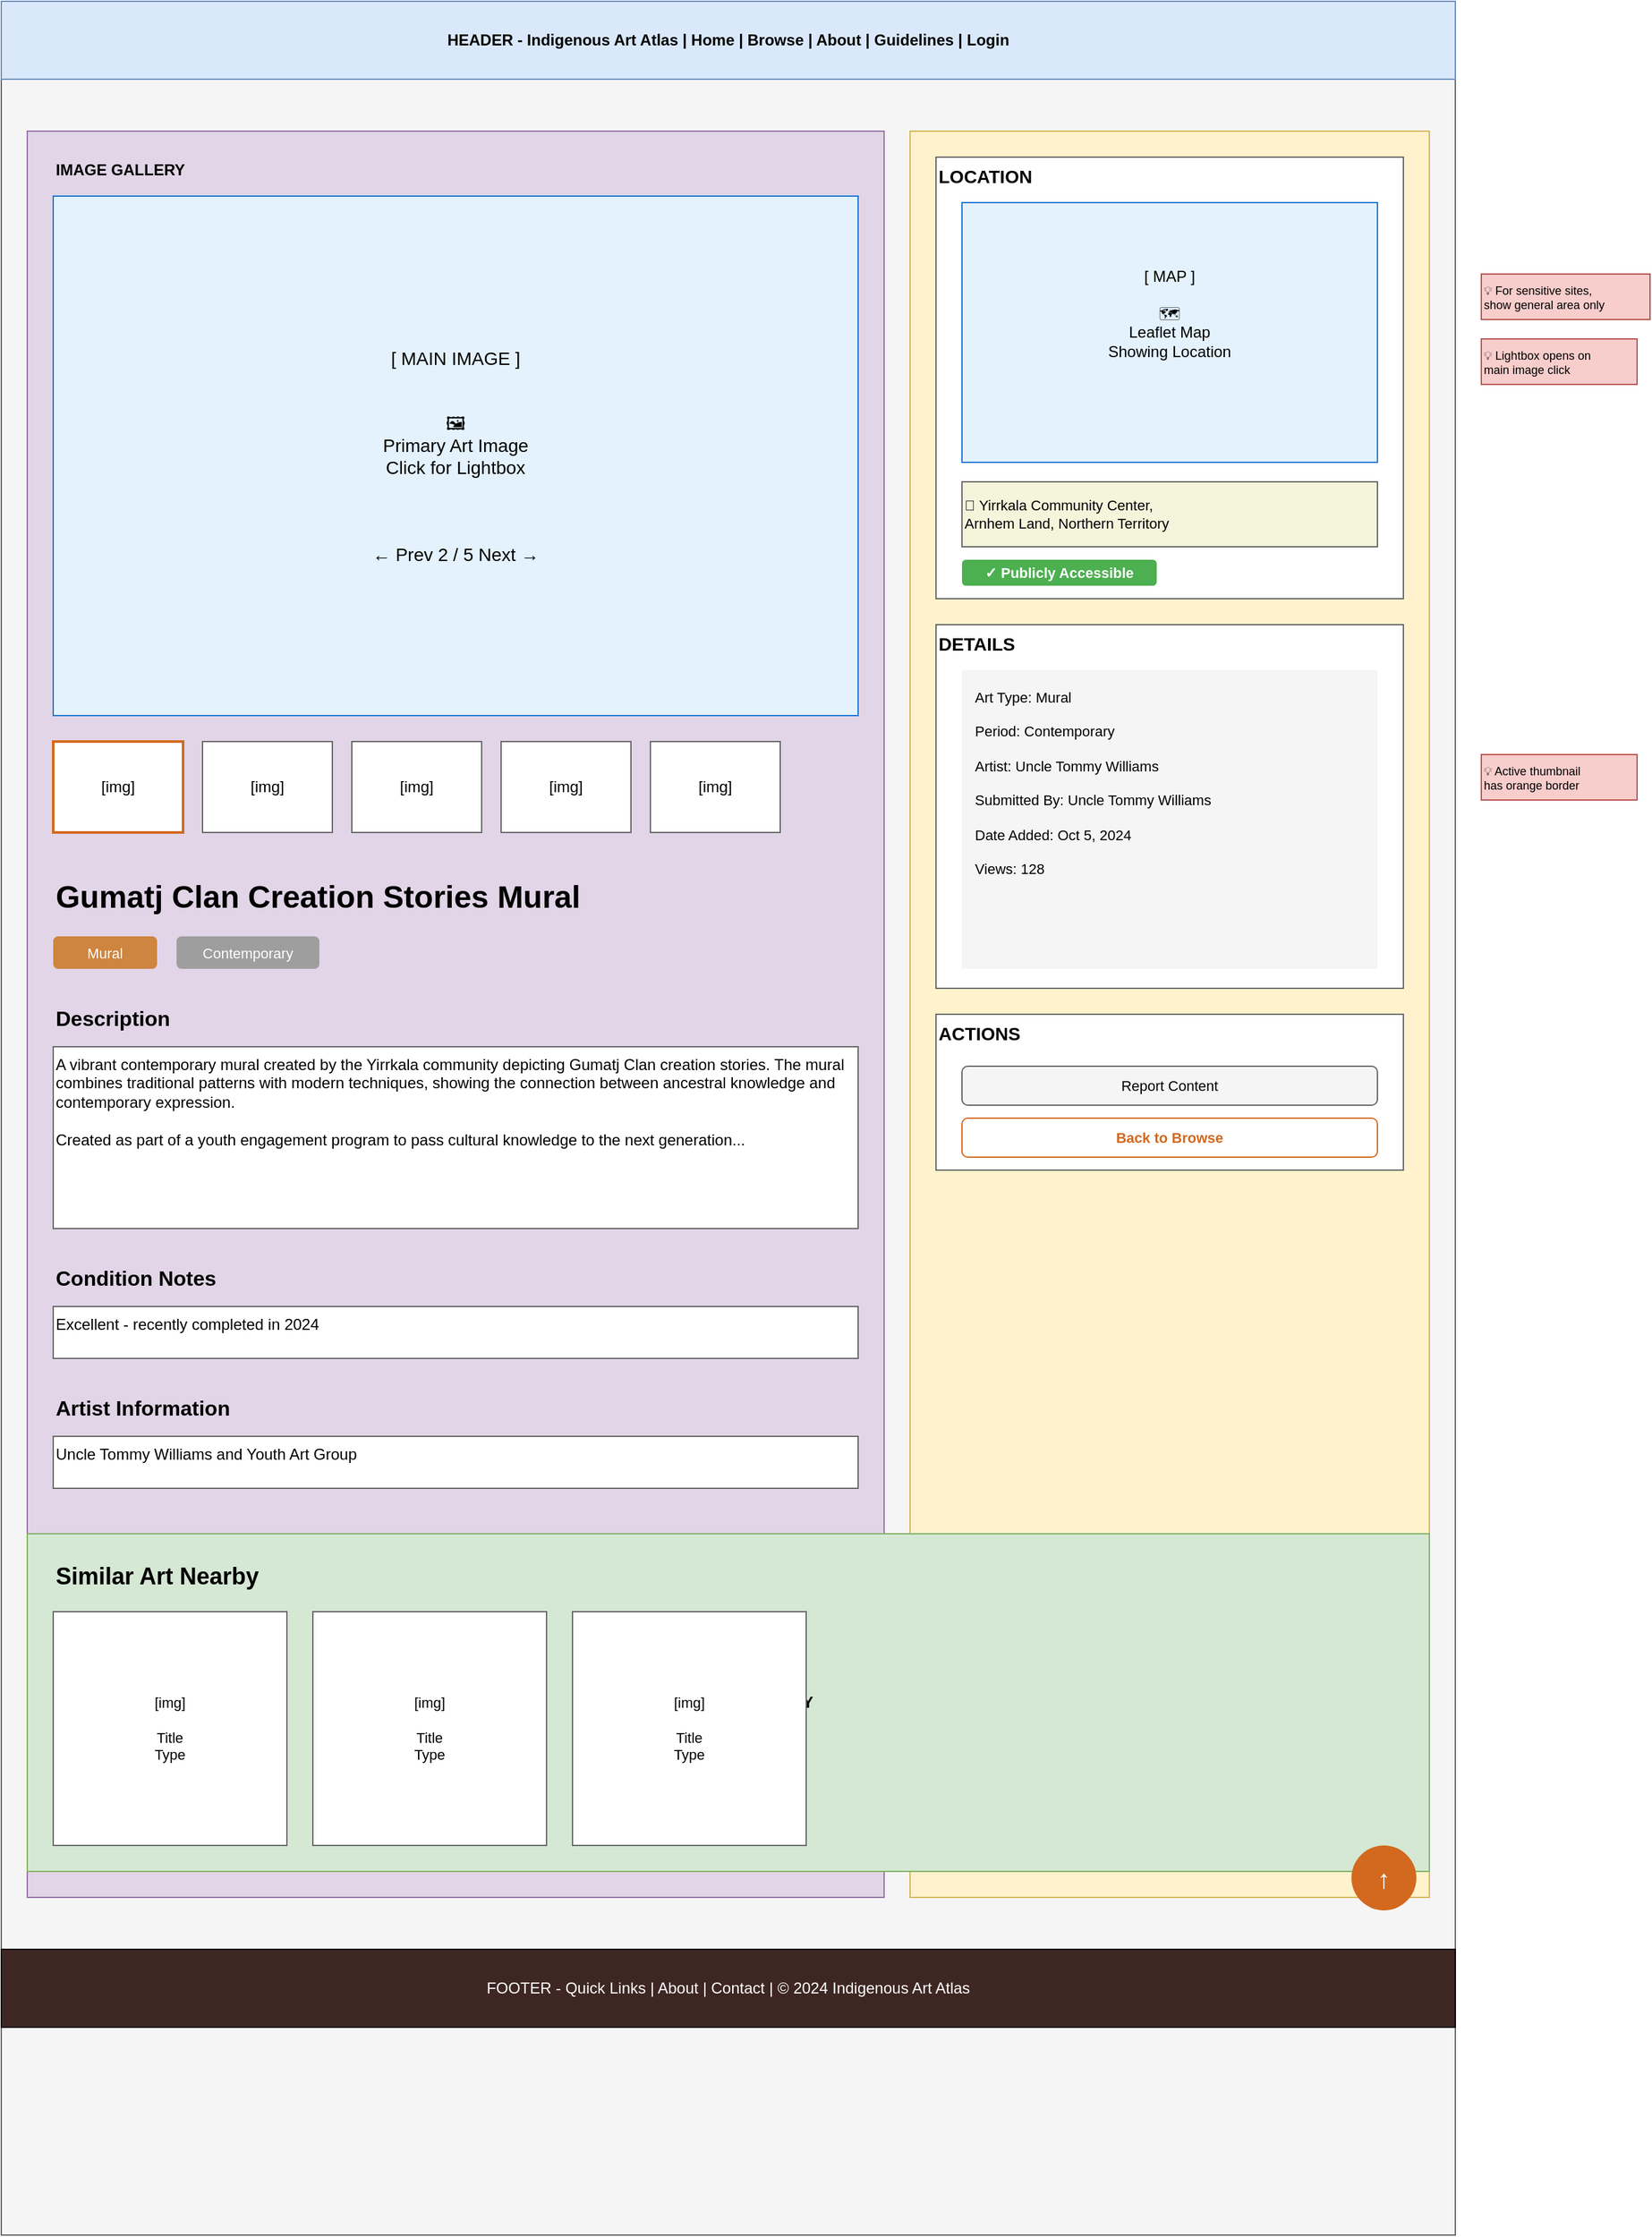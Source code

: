 <?xml version="1.0" encoding="UTF-8"?>
<mxfile>
  <diagram name="Art Detail Page Wireframe" id="art-detail">
    <mxGraphModel dx="1434" dy="844" grid="1" gridSize="10" guides="1" tooltips="1" connect="1" arrows="1" fold="1" page="1" pageScale="1" pageWidth="1200" pageHeight="1800" math="0" shadow="0">
      <root>
        <mxCell id="0" />
        <mxCell id="1" parent="0" />

        <!-- Browser Window -->
        <mxCell id="browser" value="" style="rounded=0;whiteSpace=wrap;html=1;fillColor=#f5f5f5;strokeColor=#666666;" vertex="1" parent="1">
          <mxGeometry x="40" y="40" width="1120" height="1720" as="geometry" />
        </mxCell>

        <!-- Header -->
        <mxCell id="header" value="HEADER - Indigenous Art Atlas | Home | Browse | About | Guidelines | Login" style="rounded=0;whiteSpace=wrap;html=1;fillColor=#dae8fc;strokeColor=#6c8ebf;fontStyle=1" vertex="1" parent="1">
          <mxGeometry x="40" y="40" width="1120" height="60" as="geometry" />
        </mxCell>

        <!-- Main Layout Container -->
        <mxCell id="main-container" value="" style="rounded=0;whiteSpace=wrap;html=1;fillColor=none;strokeColor=none;" vertex="1" parent="1">
          <mxGeometry x="40" y="120" width="1120" height="1400" as="geometry" />
        </mxCell>

        <!-- Left Column (60%) -->
        <mxCell id="left-column" value="" style="rounded=0;whiteSpace=wrap;html=1;fillColor=#e1d5e7;strokeColor=#9673a6;align=left;verticalAlign=top;" vertex="1" parent="1">
          <mxGeometry x="60" y="140" width="660" height="1360" as="geometry" />
        </mxCell>

        <!-- Image Gallery -->
        <mxCell id="gallery-title" value="IMAGE GALLERY" style="text;html=1;strokeColor=none;fillColor=none;align=left;verticalAlign=middle;whiteSpace=wrap;rounded=0;fontSize=12;fontStyle=1" vertex="1" parent="1">
          <mxGeometry x="80" y="160" width="120" height="20" as="geometry" />
        </mxCell>

        <!-- Main Image -->
        <mxCell id="main-image" value="[ MAIN IMAGE ]&#xa;&#xa;&#xa;🖼️&#xa;Primary Art Image&#xa;Click for Lightbox&#xa;&#xa;&#xa;&#xa;← Prev          2 / 5          Next →" style="rounded=0;whiteSpace=wrap;html=1;fillColor=#e3f2fd;strokeColor=#1976d2;align=center;fontSize=14;" vertex="1" parent="1">
          <mxGeometry x="80" y="190" width="620" height="400" as="geometry" />
        </mxCell>

        <!-- Thumbnail Strip -->
        <mxCell id="thumb1" value="[img]" style="rounded=0;whiteSpace=wrap;html=1;fillColor=#ffffff;strokeColor=#d2691e;strokeWidth=2;" vertex="1" parent="1">
          <mxGeometry x="80" y="610" width="100" height="70" as="geometry" />
        </mxCell>

        <mxCell id="thumb2" value="[img]" style="rounded=0;whiteSpace=wrap;html=1;fillColor=#ffffff;strokeColor=#666666;" vertex="1" parent="1">
          <mxGeometry x="195" y="610" width="100" height="70" as="geometry" />
        </mxCell>

        <mxCell id="thumb3" value="[img]" style="rounded=0;whiteSpace=wrap;html=1;fillColor=#ffffff;strokeColor=#666666;" vertex="1" parent="1">
          <mxGeometry x="310" y="610" width="100" height="70" as="geometry" />
        </mxCell>

        <mxCell id="thumb4" value="[img]" style="rounded=0;whiteSpace=wrap;html=1;fillColor=#ffffff;strokeColor=#666666;" vertex="1" parent="1">
          <mxGeometry x="425" y="610" width="100" height="70" as="geometry" />
        </mxCell>

        <mxCell id="thumb5" value="[img]" style="rounded=0;whiteSpace=wrap;html=1;fillColor=#ffffff;strokeColor=#666666;" vertex="1" parent="1">
          <mxGeometry x="540" y="610" width="100" height="70" as="geometry" />
        </mxCell>

        <!-- Art Title & Info -->
        <mxCell id="art-title" value="Gumatj Clan Creation Stories Mural" style="text;html=1;strokeColor=none;fillColor=none;align=left;verticalAlign=middle;whiteSpace=wrap;rounded=0;fontSize=24;fontStyle=1" vertex="1" parent="1">
          <mxGeometry x="80" y="710" width="620" height="40" as="geometry" />
        </mxCell>

        <!-- Badges -->
        <mxCell id="badge1" value="Mural" style="rounded=1;whiteSpace=wrap;html=1;fillColor=#cd853f;strokeColor=none;fontColor=#ffffff;fontSize=11;" vertex="1" parent="1">
          <mxGeometry x="80" y="760" width="80" height="25" as="geometry" />
        </mxCell>

        <mxCell id="badge2" value="Contemporary" style="rounded=1;whiteSpace=wrap;html=1;fillColor=#9e9e9e;strokeColor=none;fontColor=#ffffff;fontSize=11;" vertex="1" parent="1">
          <mxGeometry x="175" y="760" width="110" height="25" as="geometry" />
        </mxCell>

        <!-- Description Section -->
        <mxCell id="desc-heading" value="Description" style="text;html=1;strokeColor=none;fillColor=none;align=left;verticalAlign=middle;whiteSpace=wrap;rounded=0;fontSize=16;fontStyle=1" vertex="1" parent="1">
          <mxGeometry x="80" y="810" width="620" height="25" as="geometry" />
        </mxCell>

        <mxCell id="description" value="A vibrant contemporary mural created by the Yirrkala community depicting Gumatj Clan creation stories. The mural combines traditional patterns with modern techniques, showing the connection between ancestral knowledge and contemporary expression.&#xa;&#xa;Created as part of a youth engagement program to pass cultural knowledge to the next generation..." style="rounded=0;whiteSpace=wrap;html=1;fillColor=#ffffff;strokeColor=#666666;align=left;verticalAlign=top;fontSize=12;" vertex="1" parent="1">
          <mxGeometry x="80" y="845" width="620" height="140" as="geometry" />
        </mxCell>

        <!-- Condition Section -->
        <mxCell id="cond-heading" value="Condition Notes" style="text;html=1;strokeColor=none;fillColor=none;align=left;verticalAlign=middle;whiteSpace=wrap;rounded=0;fontSize=16;fontStyle=1" vertex="1" parent="1">
          <mxGeometry x="80" y="1010" width="620" height="25" as="geometry" />
        </mxCell>

        <mxCell id="condition" value="Excellent - recently completed in 2024" style="rounded=0;whiteSpace=wrap;html=1;fillColor=#ffffff;strokeColor=#666666;align=left;verticalAlign=top;fontSize=12;" vertex="1" parent="1">
          <mxGeometry x="80" y="1045" width="620" height="40" as="geometry" />
        </mxCell>

        <!-- Artist Section -->
        <mxCell id="artist-heading" value="Artist Information" style="text;html=1;strokeColor=none;fillColor=none;align=left;verticalAlign=middle;whiteSpace=wrap;rounded=0;fontSize=16;fontStyle=1" vertex="1" parent="1">
          <mxGeometry x="80" y="1110" width="620" height="25" as="geometry" />
        </mxCell>

        <mxCell id="artist-info" value="Uncle Tommy Williams and Youth Art Group" style="rounded=0;whiteSpace=wrap;html=1;fillColor=#ffffff;strokeColor=#666666;align=left;verticalAlign=top;fontSize=12;" vertex="1" parent="1">
          <mxGeometry x="80" y="1145" width="620" height="40" as="geometry" />
        </mxCell>

        <!-- Right Column (40%) -->
        <mxCell id="right-column" value="" style="rounded=0;whiteSpace=wrap;html=1;fillColor=#fff2cc;strokeColor=#d6b656;align=left;verticalAlign=top;" vertex="1" parent="1">
          <mxGeometry x="740" y="140" width="400" height="1360" as="geometry" />
        </mxCell>

        <!-- Location Card -->
        <mxCell id="location-card" value="LOCATION" style="rounded=0;whiteSpace=wrap;html=1;fillColor=#ffffff;strokeColor=#666666;align=left;verticalAlign=top;fontStyle=1;fontSize=14;" vertex="1" parent="1">
          <mxGeometry x="760" y="160" width="360" height="340" as="geometry" />
        </mxCell>

        <!-- Location Map -->
        <mxCell id="location-map" value="[ MAP ]&#xa;&#xa;🗺️&#xa;Leaflet Map&#xa;Showing Location&#xa;&#xa;" style="rounded=0;whiteSpace=wrap;html=1;fillColor=#e3f2fd;strokeColor=#1976d2;align=center;fontSize=12;" vertex="1" parent="1">
          <mxGeometry x="780" y="195" width="320" height="200" as="geometry" />
        </mxCell>

        <!-- Location Description -->
        <mxCell id="location-desc" value="📍 Yirrkala Community Center,&#xa;Arnhem Land, Northern Territory" style="rounded=0;whiteSpace=wrap;html=1;fillColor=#f5f5dc;strokeColor=#666666;align=left;fontSize=11;" vertex="1" parent="1">
          <mxGeometry x="780" y="410" width="320" height="50" as="geometry" />
        </mxCell>

        <!-- Publicly Accessible Badge -->
        <mxCell id="access-badge" value="✓ Publicly Accessible" style="rounded=1;whiteSpace=wrap;html=1;fillColor=#4caf50;strokeColor=none;fontColor=#ffffff;fontSize=11;fontStyle=1" vertex="1" parent="1">
          <mxGeometry x="780" y="470" width="150" height="20" as="geometry" />
        </mxCell>

        <!-- Metadata Card -->
        <mxCell id="metadata-card" value="DETAILS" style="rounded=0;whiteSpace=wrap;html=1;fillColor=#ffffff;strokeColor=#666666;align=left;verticalAlign=top;fontStyle=1;fontSize=14;" vertex="1" parent="1">
          <mxGeometry x="760" y="520" width="360" height="280" as="geometry" />
        </mxCell>

        <!-- Metadata Items -->
        <mxCell id="meta-content" value="Art Type:        Mural&#xa;&#xa;Period:           Contemporary&#xa;&#xa;Artist:            Uncle Tommy Williams&#xa;&#xa;Submitted By:  Uncle Tommy Williams&#xa;&#xa;Date Added:     Oct 5, 2024&#xa;&#xa;Views:            128" style="rounded=0;whiteSpace=wrap;html=1;fillColor=#f5f5f5;strokeColor=none;align=left;verticalAlign=top;fontSize=11;spacing=10;" vertex="1" parent="1">
          <mxGeometry x="780" y="555" width="320" height="230" as="geometry" />
        </mxCell>

        <!-- Actions Card -->
        <mxCell id="actions-card" value="ACTIONS" style="rounded=0;whiteSpace=wrap;html=1;fillColor=#ffffff;strokeColor=#666666;align=left;verticalAlign=top;fontStyle=1;fontSize=14;" vertex="1" parent="1">
          <mxGeometry x="760" y="820" width="360" height="120" as="geometry" />
        </mxCell>

        <!-- Action Buttons -->
        <mxCell id="btn-report" value="Report Content" style="rounded=1;whiteSpace=wrap;html=1;fillColor=#f5f5f5;strokeColor=#666666;fontSize=11;" vertex="1" parent="1">
          <mxGeometry x="780" y="860" width="320" height="30" as="geometry" />
        </mxCell>

        <mxCell id="btn-back" value="Back to Browse" style="rounded=1;whiteSpace=wrap;html=1;fillColor=#ffffff;strokeColor=#d2691e;fontColor=#d2691e;fontSize=11;fontStyle=1" vertex="1" parent="1">
          <mxGeometry x="780" y="900" width="320" height="30" as="geometry" />
        </mxCell>

        <!-- Related Art Section -->
        <mxCell id="related-section" value="SIMILAR ART NEARBY" style="rounded=0;whiteSpace=wrap;html=1;fillColor=#d5e8d4;strokeColor=#82b366;fontStyle=1" vertex="1" parent="1">
          <mxGeometry x="60" y="1220" width="1080" height="260" as="geometry" />
        </mxCell>

        <mxCell id="related-title" value="Similar Art Nearby" style="text;html=1;strokeColor=none;fillColor=none;align=left;verticalAlign=middle;whiteSpace=wrap;rounded=0;fontSize=18;fontStyle=1" vertex="1" parent="1">
          <mxGeometry x="80" y="1240" width="200" height="25" as="geometry" />
        </mxCell>

        <!-- Related Cards -->
        <mxCell id="rel-card1" value="[img]&#xa;&#xa;Title&#xa;Type" style="rounded=0;whiteSpace=wrap;html=1;fillColor=#ffffff;strokeColor=#666666;align=center;fontSize=11;" vertex="1" parent="1">
          <mxGeometry x="80" y="1280" width="180" height="180" as="geometry" />
        </mxCell>

        <mxCell id="rel-card2" value="[img]&#xa;&#xa;Title&#xa;Type" style="rounded=0;whiteSpace=wrap;html=1;fillColor=#ffffff;strokeColor=#666666;align=center;fontSize=11;" vertex="1" parent="1">
          <mxGeometry x="280" y="1280" width="180" height="180" as="geometry" />
        </mxCell>

        <mxCell id="rel-card3" value="[img]&#xa;&#xa;Title&#xa;Type" style="rounded=0;whiteSpace=wrap;html=1;fillColor=#ffffff;strokeColor=#666666;align=center;fontSize=11;" vertex="1" parent="1">
          <mxGeometry x="480" y="1280" width="180" height="180" as="geometry" />
        </mxCell>

        <!-- Footer -->
        <mxCell id="footer" value="FOOTER - Quick Links | About | Contact | © 2024 Indigenous Art Atlas" style="rounded=0;whiteSpace=wrap;html=1;fillColor=#3e2723;strokeColor=#000000;fontColor=#ffffff;align=center;" vertex="1" parent="1">
          <mxGeometry x="40" y="1540" width="1120" height="60" as="geometry" />
        </mxCell>

        <!-- Back to Top Button -->
        <mxCell id="back-to-top" value="↑" style="ellipse;whiteSpace=wrap;html=1;fillColor=#d2691e;strokeColor=none;fontColor=#ffffff;fontSize=20;fontStyle=1" vertex="1" parent="1">
          <mxGeometry x="1080" y="1460" width="50" height="50" as="geometry" />
        </mxCell>

        <!-- Annotations -->
        <mxCell id="note1" value="💡 Lightbox opens on&#xa;main image click" style="text;html=1;strokeColor=#b85450;fillColor=#f8cecc;align=left;verticalAlign=middle;whiteSpace=wrap;rounded=0;fontSize=9;" vertex="1" parent="1">
          <mxGeometry x="1180" y="300" width="120" height="35" as="geometry" />
        </mxCell>

        <mxCell id="note2" value="💡 Active thumbnail&#xa;has orange border" style="text;html=1;strokeColor=#b85450;fillColor=#f8cecc;align=left;verticalAlign=middle;whiteSpace=wrap;rounded=0;fontSize=9;" vertex="1" parent="1">
          <mxGeometry x="1180" y="620" width="120" height="35" as="geometry" />
        </mxCell>

        <mxCell id="note3" value="💡 For sensitive sites,&#xa;show general area only" style="text;html=1;strokeColor=#b85450;fillColor=#f8cecc;align=left;verticalAlign=middle;whiteSpace=wrap;rounded=0;fontSize=9;" vertex="1" parent="1">
          <mxGeometry x="1180" y="250" width="130" height="35" as="geometry" />
        </mxCell>

      </root>
    </mxGraphModel>
  </diagram>
</mxfile>